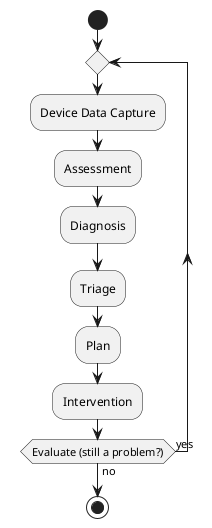 @startuml

start

repeat
:Device Data Capture;
:Assessment;
:Diagnosis;
:Triage;
:Plan;
:Intervention;
repeat while (Evaluate (still a problem?)) is (yes) not (no)
stop
@enduml
